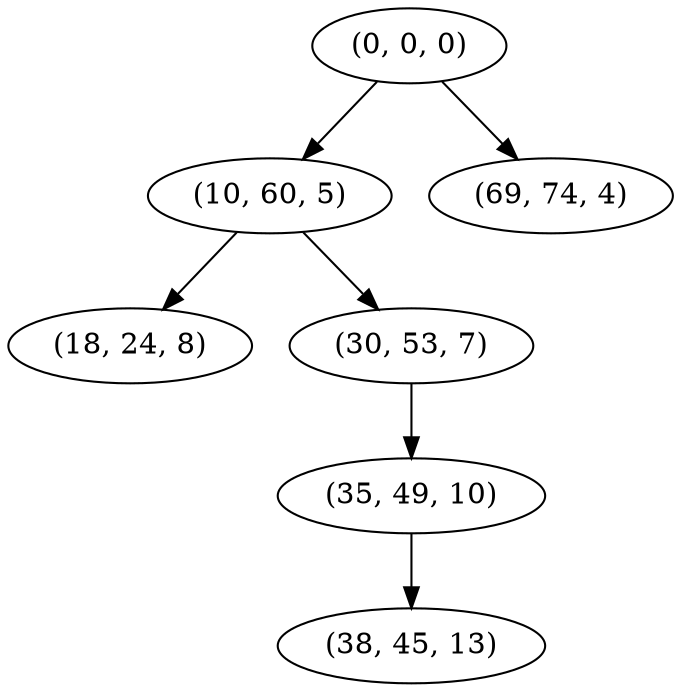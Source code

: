 digraph tree {
    "(0, 0, 0)";
    "(10, 60, 5)";
    "(18, 24, 8)";
    "(30, 53, 7)";
    "(35, 49, 10)";
    "(38, 45, 13)";
    "(69, 74, 4)";
    "(0, 0, 0)" -> "(10, 60, 5)";
    "(0, 0, 0)" -> "(69, 74, 4)";
    "(10, 60, 5)" -> "(18, 24, 8)";
    "(10, 60, 5)" -> "(30, 53, 7)";
    "(30, 53, 7)" -> "(35, 49, 10)";
    "(35, 49, 10)" -> "(38, 45, 13)";
}
